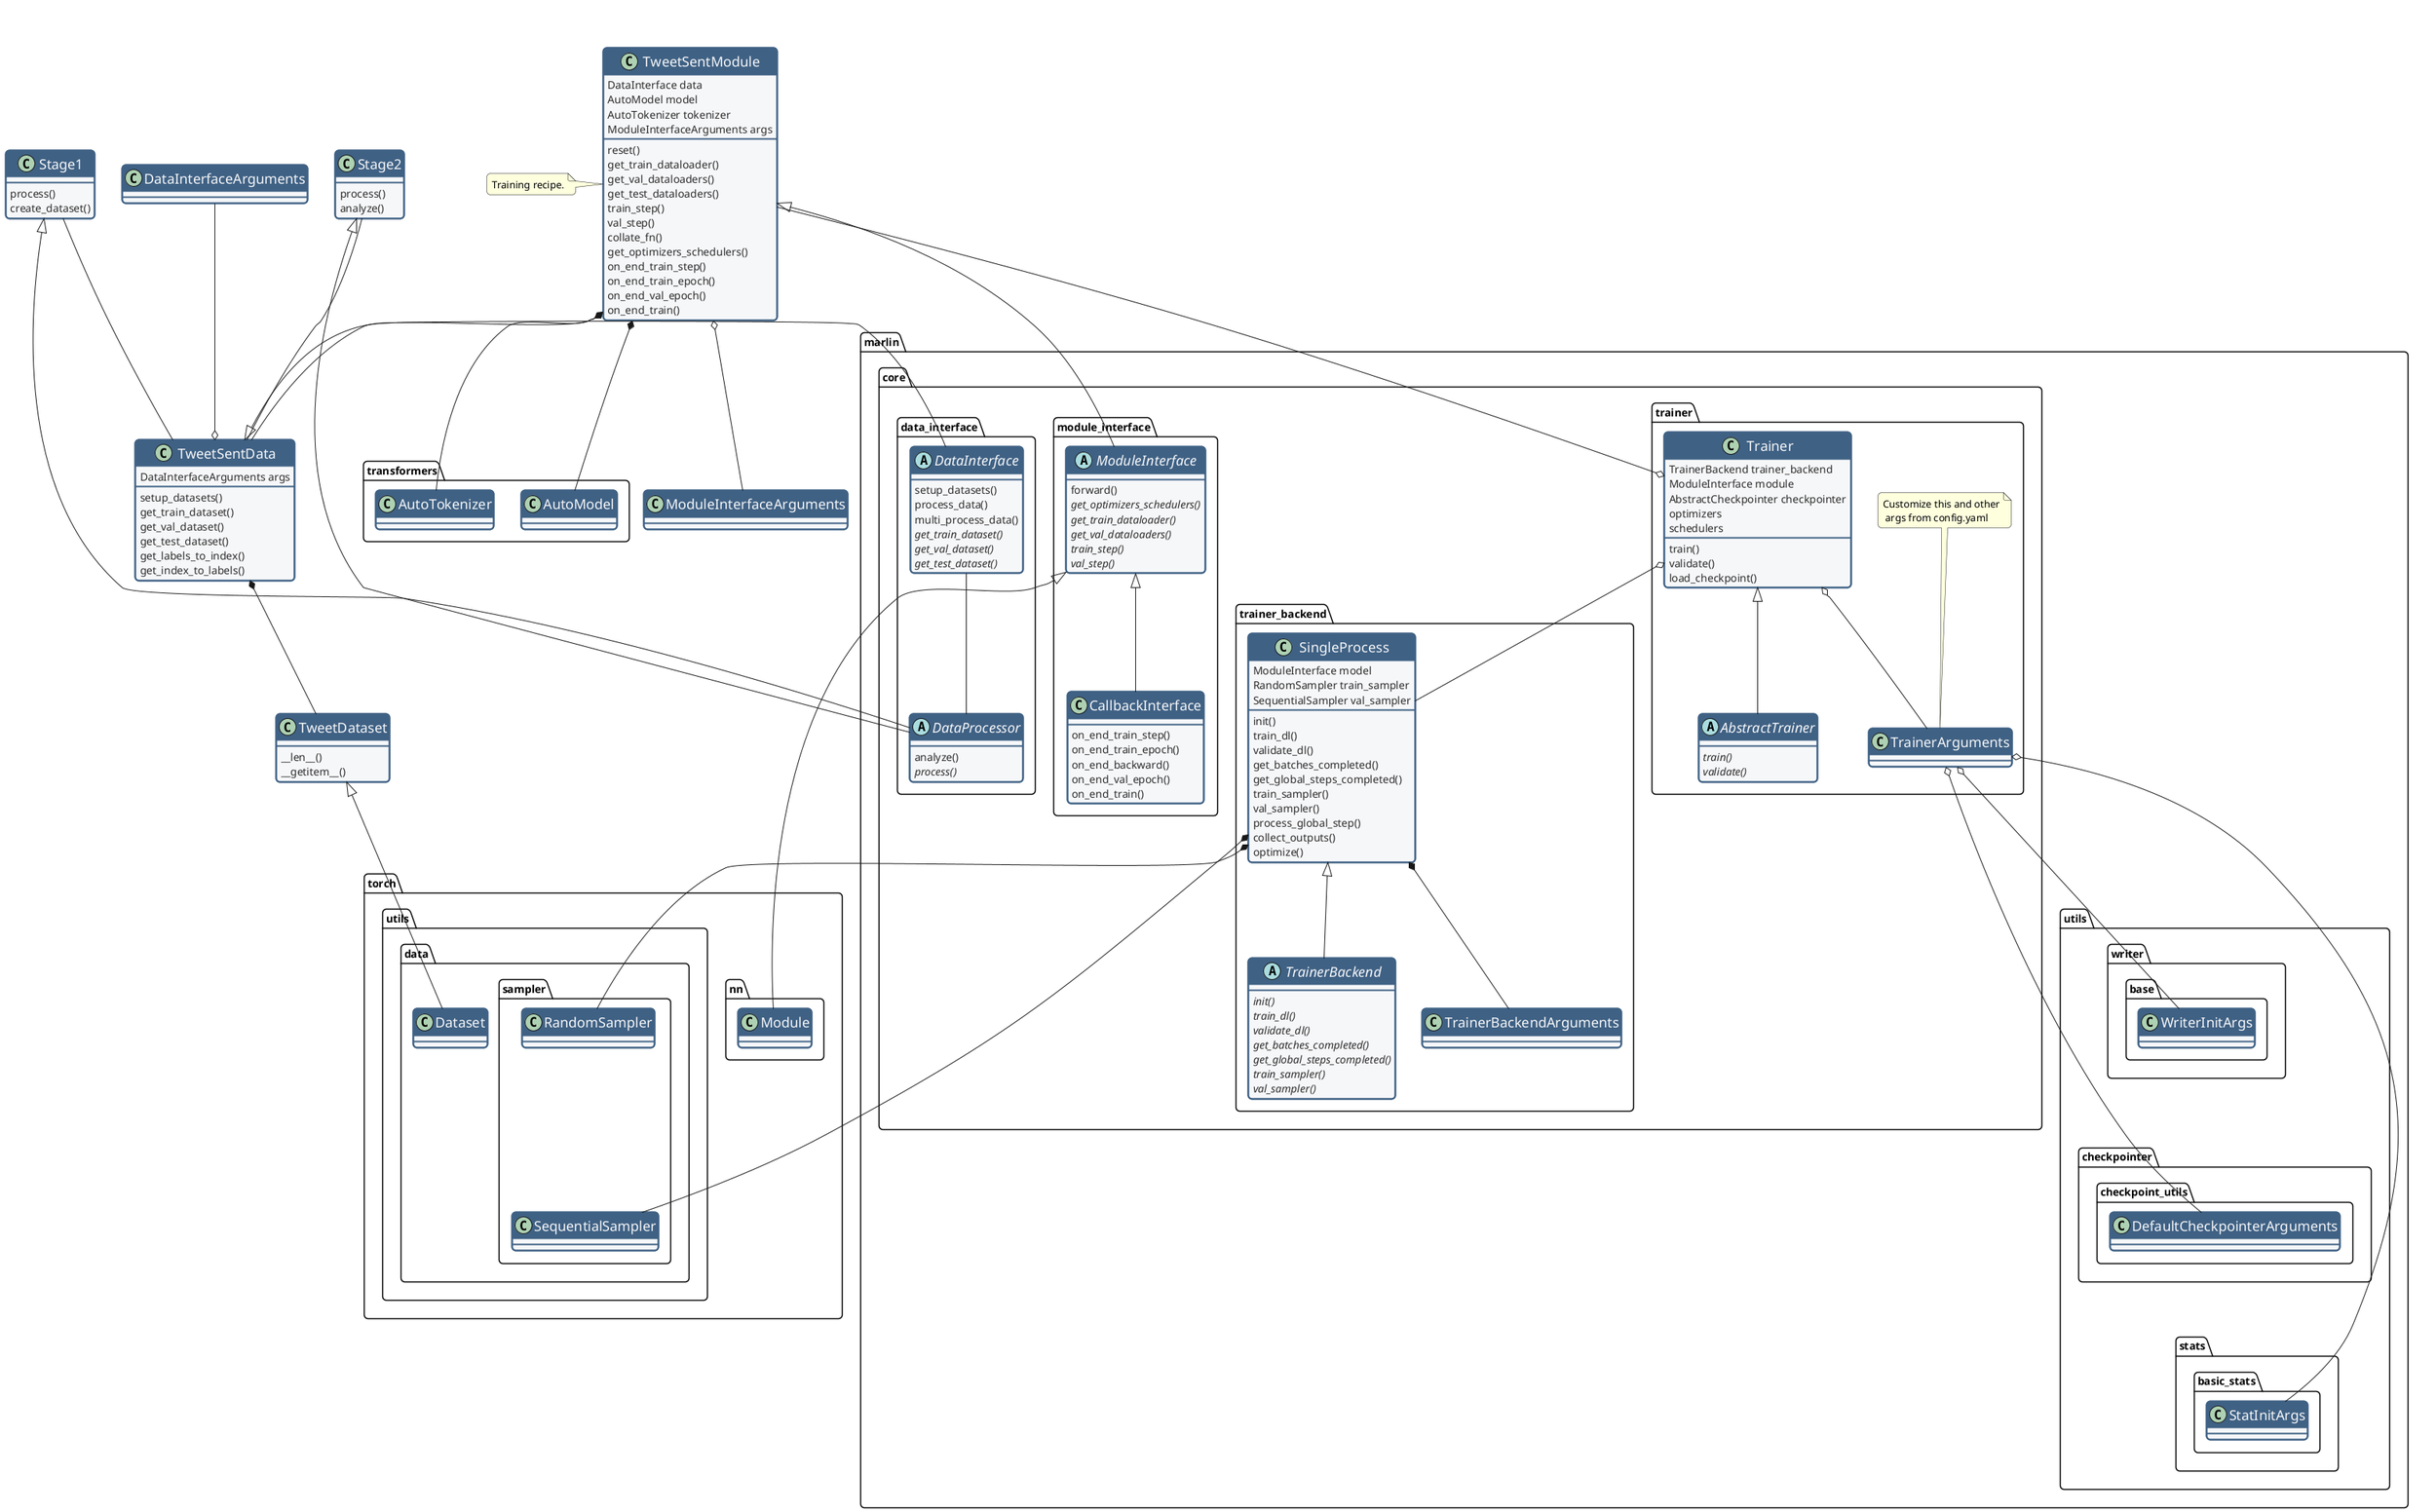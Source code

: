 @startuml

'Diagram visualization params
skinparam RoundCorner 10
skinparam class {
    AttributeFontColor #2b2b2b
    AttributeFontName Arial
    AttributeFontSize 14
    BackgroundColor #f6f7f9
    BorderColor #3f6184
    BorderThickness 2
    FontColor #f6f7f9
    FontName Arial
    FontSize 18
    HeaderBackgroundColor #3f6184
}

'Class diagram descriptions

'External classes
class torch.nn.Module {}
class transformers.AutoModel {}
class transformers.AutoTokenizer {}
class torch.utils.data.sampler.RandomSampler {}
class torch.utils.data.sampler.SequentialSampler {}


'marlin classes

'Module Interface
namespace marlin.core.module_interface {
    class CallbackInterface {
        on_end_train_step()
        on_end_train_epoch()
        on_end_backward()
        on_end_val_epoch()
        on_end_train()
    }
    abstract class ModuleInterface {
        forward()
        {abstract} get_optimizers_schedulers()
        {abstract} get_train_dataloader()
        {abstract} get_val_dataloaders()
        {abstract} train_step()
        {abstract} val_step()
    }
}

'Trainer Backend
namespace marlin.core.trainer_backend {
    class TrainerBackendArguments {}
    abstract class TrainerBackend{
        {abstract} init()
        {abstract} train_dl()
        {abstract} validate_dl()
        {abstract} get_batches_completed()
        {abstract} get_global_steps_completed()
        {abstract} train_sampler()
        {abstract} val_sampler()
    }
    class SingleProcess {
        ModuleInterface model
        RandomSampler train_sampler
        SequentialSampler val_sampler

        init()
        train_dl()
        validate_dl()
        get_batches_completed()
        get_global_steps_completed()
        train_sampler()
        val_sampler()
        process_global_step()
        collect_outputs()
        optimize()
    }
}

'Trainer
namespace marlin.core.trainer {
    class TrainerArguments {}
    note top: Customize this and other\n args from config.yaml
    abstract class AbstractTrainer {
        {abstract} train()
        {abstract} validate()
    }
    class Trainer{
        TrainerBackend trainer_backend
        ModuleInterface module
        AbstractCheckpointer checkpointer
        optimizers
        schedulers

        train()
        validate()
        load_checkpoint()
    }
}

'Data Interface
namespace marlin.core.data_interface {

    abstract class DataProcessor {
        analyze()
        {abstract} process()
    }
    abstract class DataInterface {
        setup_datasets()
        process_data()
        multi_process_data()
        {abstract} get_train_dataset()
        {abstract} get_val_dataset()
        {abstract} get_test_dataset()
    }
}

namespace marlin.utils.checkpointer.checkpoint_utils {
    class DefaultCheckpointerArguments {}
}
namespace marlin.utils.writer.base {
    class WriterInitArgs {}
}
namespace marlin.utils.stats.basic_stats {
    class StatInitArgs {}
}


'Scenario classes
class TweetSentModule {
    DataInterface data
    AutoModel model
    AutoTokenizer tokenizer
    ModuleInterfaceArguments args

    reset()
    get_train_dataloader()
    get_val_dataloaders()
    get_test_dataloaders()
    train_step()
    val_step()
    collate_fn()
    get_optimizers_schedulers()
    on_end_train_step()
    on_end_train_epoch()
    on_end_val_epoch()
    on_end_train()
}
note left: Training recipe.

class ModuleInterfaceArguments {}

class TweetDataset {
    __len__()
    __getitem__()
}

class TweetSentData {
    DataInterfaceArguments args

    setup_datasets()
    get_train_dataset()
    get_val_dataset()
    get_test_dataset()
    get_labels_to_index()
    get_index_to_labels()
}

together {
    class DataInterfaceArguments {}

    class Stage1 {
        process()
        create_dataset()
    }

    class Stage2{
        process()
        analyze()
    }
}

marlin.core.module_interface.ModuleInterface <|-- marlin.core.module_interface.CallbackInterface
marlin.core.module_interface.ModuleInterface <|-- torch.nn.Module
TweetSentModule <|-- marlin.core.module_interface.ModuleInterface
TweetDataset <|-- torch.utils.data.Dataset
TweetSentData <|-- marlin.core.data_interface.DataInterface
marlin.core.trainer_backend.SingleProcess <|-- marlin.core.trainer_backend.TrainerBackend
marlin.core.trainer.Trainer <|-- marlin.core.trainer.AbstractTrainer
marlin.core.trainer.Trainer o-- marlin.core.trainer_backend.SingleProcess
marlin.core.trainer.Trainer o-- TweetSentModule
TweetSentModule *-- transformers.AutoModel
TweetSentModule *-- transformers.AutoTokenizer	
TweetSentData *-- TweetDataset
marlin.core.data_interface.DataInterface -- marlin.core.data_interface.DataProcessor
TweetSentModule o-- TweetSentData
TweetSentModule o-- ModuleInterfaceArguments

marlin.core.trainer_backend.SingleProcess *-- marlin.core.trainer_backend.TrainerBackendArguments
marlin.core.trainer.Trainer o-- marlin.core.trainer.TrainerArguments
marlin.core.trainer.TrainerArguments o-- marlin.utils.writer.base.WriterInitArgs
marlin.core.trainer.TrainerArguments o-- marlin.utils.checkpointer.checkpoint_utils.DefaultCheckpointerArguments
marlin.core.trainer.TrainerArguments o-- marlin.utils.stats.basic_stats.StatInitArgs

marlin.core.trainer_backend.SingleProcess *-- torch.utils.data.sampler.SequentialSampler 
marlin.core.trainer_backend.SingleProcess *-- torch.utils.data.sampler.RandomSampler

Stage1 <|- marlin.core.data_interface.DataProcessor
Stage2 <|- marlin.core.data_interface.DataProcessor
Stage1 -- TweetSentData
Stage2 -- TweetSentData
TweetSentData o-- DataInterfaceArguments

'Dummy connections to improve layout
Stage1 -[hidden]> Stage2
marlin.utils.checkpointer.checkpoint_utils.DefaultCheckpointerArguments -[hidden]up- marlin.utils.writer.base.WriterInitArgs
marlin.utils.stats.basic_stats.StatInitArgs -[hidden]up- marlin.utils.checkpointer.checkpoint_utils.DefaultCheckpointerArguments
torch.utils.data.sampler.SequentialSampler -[hidden]up- torch.utils.data.sampler.RandomSampler

@enduml
